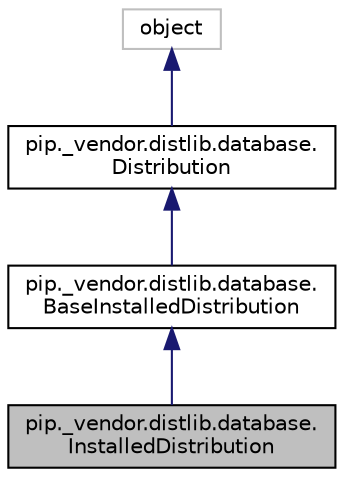 digraph "pip._vendor.distlib.database.InstalledDistribution"
{
 // LATEX_PDF_SIZE
  edge [fontname="Helvetica",fontsize="10",labelfontname="Helvetica",labelfontsize="10"];
  node [fontname="Helvetica",fontsize="10",shape=record];
  Node1 [label="pip._vendor.distlib.database.\lInstalledDistribution",height=0.2,width=0.4,color="black", fillcolor="grey75", style="filled", fontcolor="black",tooltip=" "];
  Node2 -> Node1 [dir="back",color="midnightblue",fontsize="10",style="solid",fontname="Helvetica"];
  Node2 [label="pip._vendor.distlib.database.\lBaseInstalledDistribution",height=0.2,width=0.4,color="black", fillcolor="white", style="filled",URL="$classpip_1_1__vendor_1_1distlib_1_1database_1_1_base_installed_distribution.html",tooltip=" "];
  Node3 -> Node2 [dir="back",color="midnightblue",fontsize="10",style="solid",fontname="Helvetica"];
  Node3 [label="pip._vendor.distlib.database.\lDistribution",height=0.2,width=0.4,color="black", fillcolor="white", style="filled",URL="$classpip_1_1__vendor_1_1distlib_1_1database_1_1_distribution.html",tooltip=" "];
  Node4 -> Node3 [dir="back",color="midnightblue",fontsize="10",style="solid",fontname="Helvetica"];
  Node4 [label="object",height=0.2,width=0.4,color="grey75", fillcolor="white", style="filled",tooltip=" "];
}
